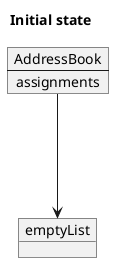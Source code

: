 @startuml
'https://plantuml.com/object-diagram


title Initial state

object emptyList

map AddressBook {
 assignments *---> emptyList
}

@enduml
